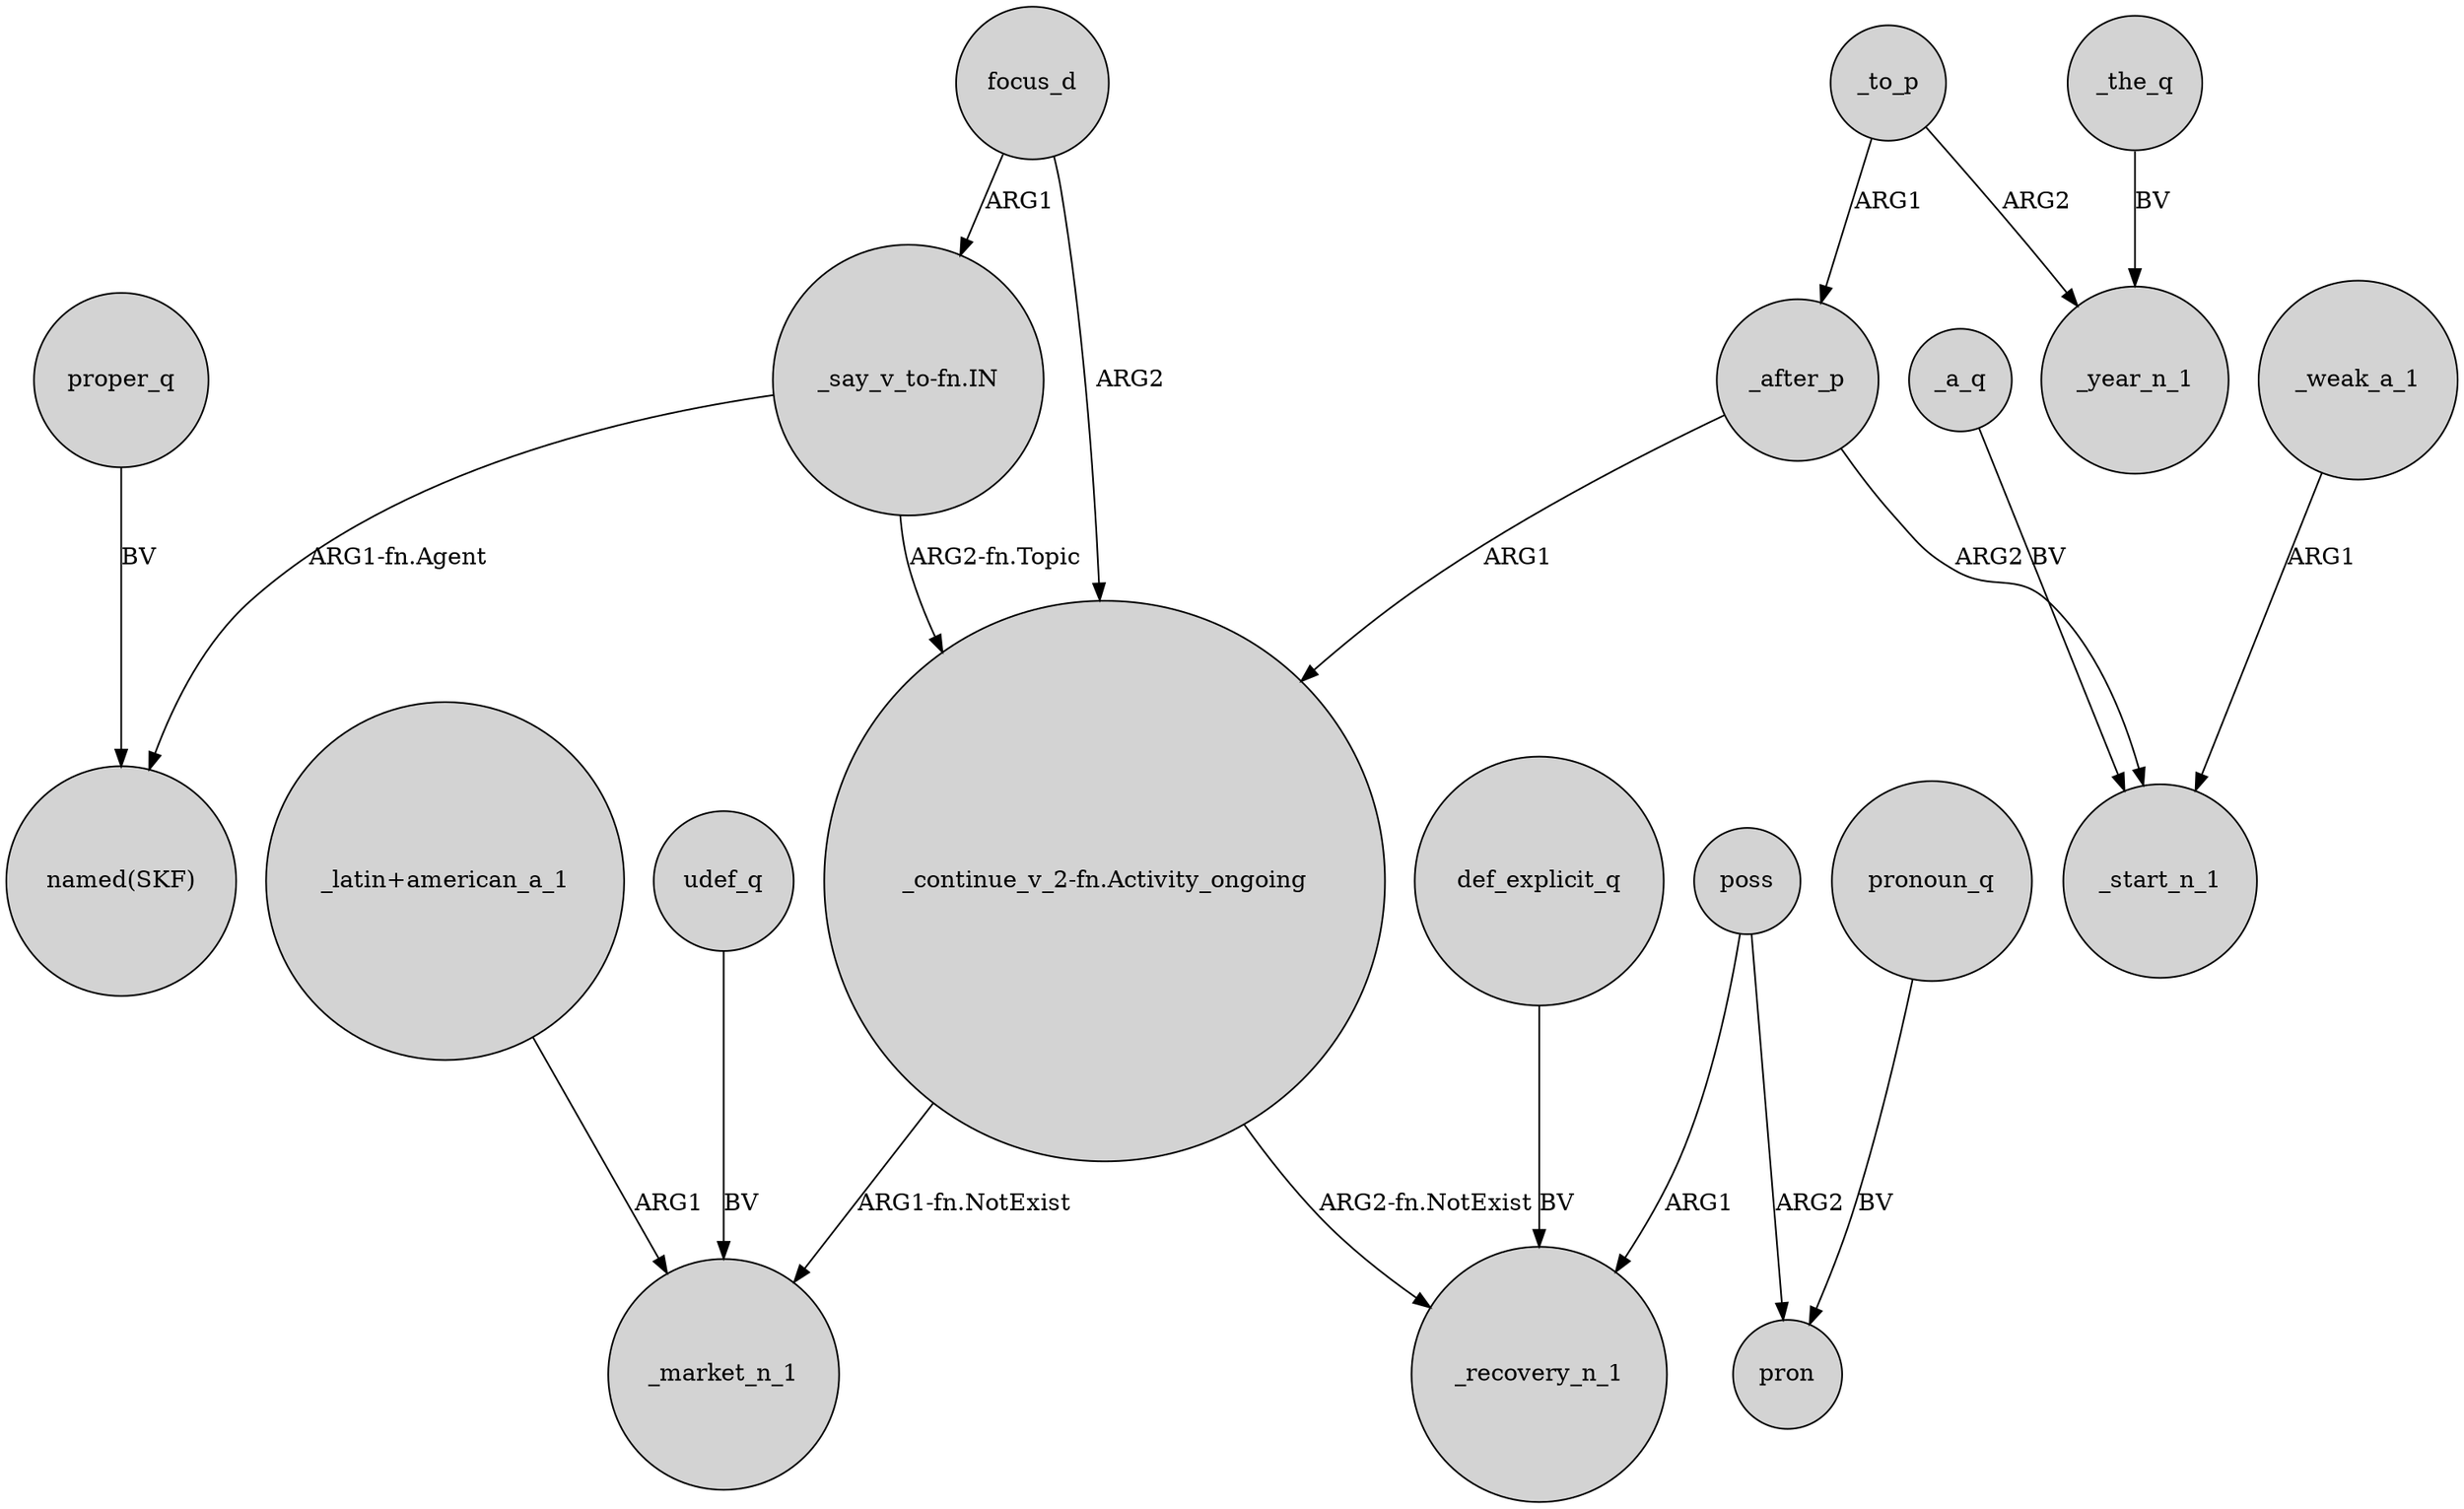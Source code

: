 digraph {
	node [shape=circle style=filled]
	focus_d -> "_continue_v_2-fn.Activity_ongoing" [label=ARG2]
	"_continue_v_2-fn.Activity_ongoing" -> _market_n_1 [label="ARG1-fn.NotExist"]
	def_explicit_q -> _recovery_n_1 [label=BV]
	"_say_v_to-fn.IN" -> "named(SKF)" [label="ARG1-fn.Agent"]
	_a_q -> _start_n_1 [label=BV]
	poss -> pron [label=ARG2]
	"_continue_v_2-fn.Activity_ongoing" -> _recovery_n_1 [label="ARG2-fn.NotExist"]
	"_latin+american_a_1" -> _market_n_1 [label=ARG1]
	_to_p -> _after_p [label=ARG1]
	udef_q -> _market_n_1 [label=BV]
	proper_q -> "named(SKF)" [label=BV]
	"_say_v_to-fn.IN" -> "_continue_v_2-fn.Activity_ongoing" [label="ARG2-fn.Topic"]
	pronoun_q -> pron [label=BV]
	_after_p -> _start_n_1 [label=ARG2]
	_the_q -> _year_n_1 [label=BV]
	_to_p -> _year_n_1 [label=ARG2]
	_weak_a_1 -> _start_n_1 [label=ARG1]
	_after_p -> "_continue_v_2-fn.Activity_ongoing" [label=ARG1]
	poss -> _recovery_n_1 [label=ARG1]
	focus_d -> "_say_v_to-fn.IN" [label=ARG1]
}
